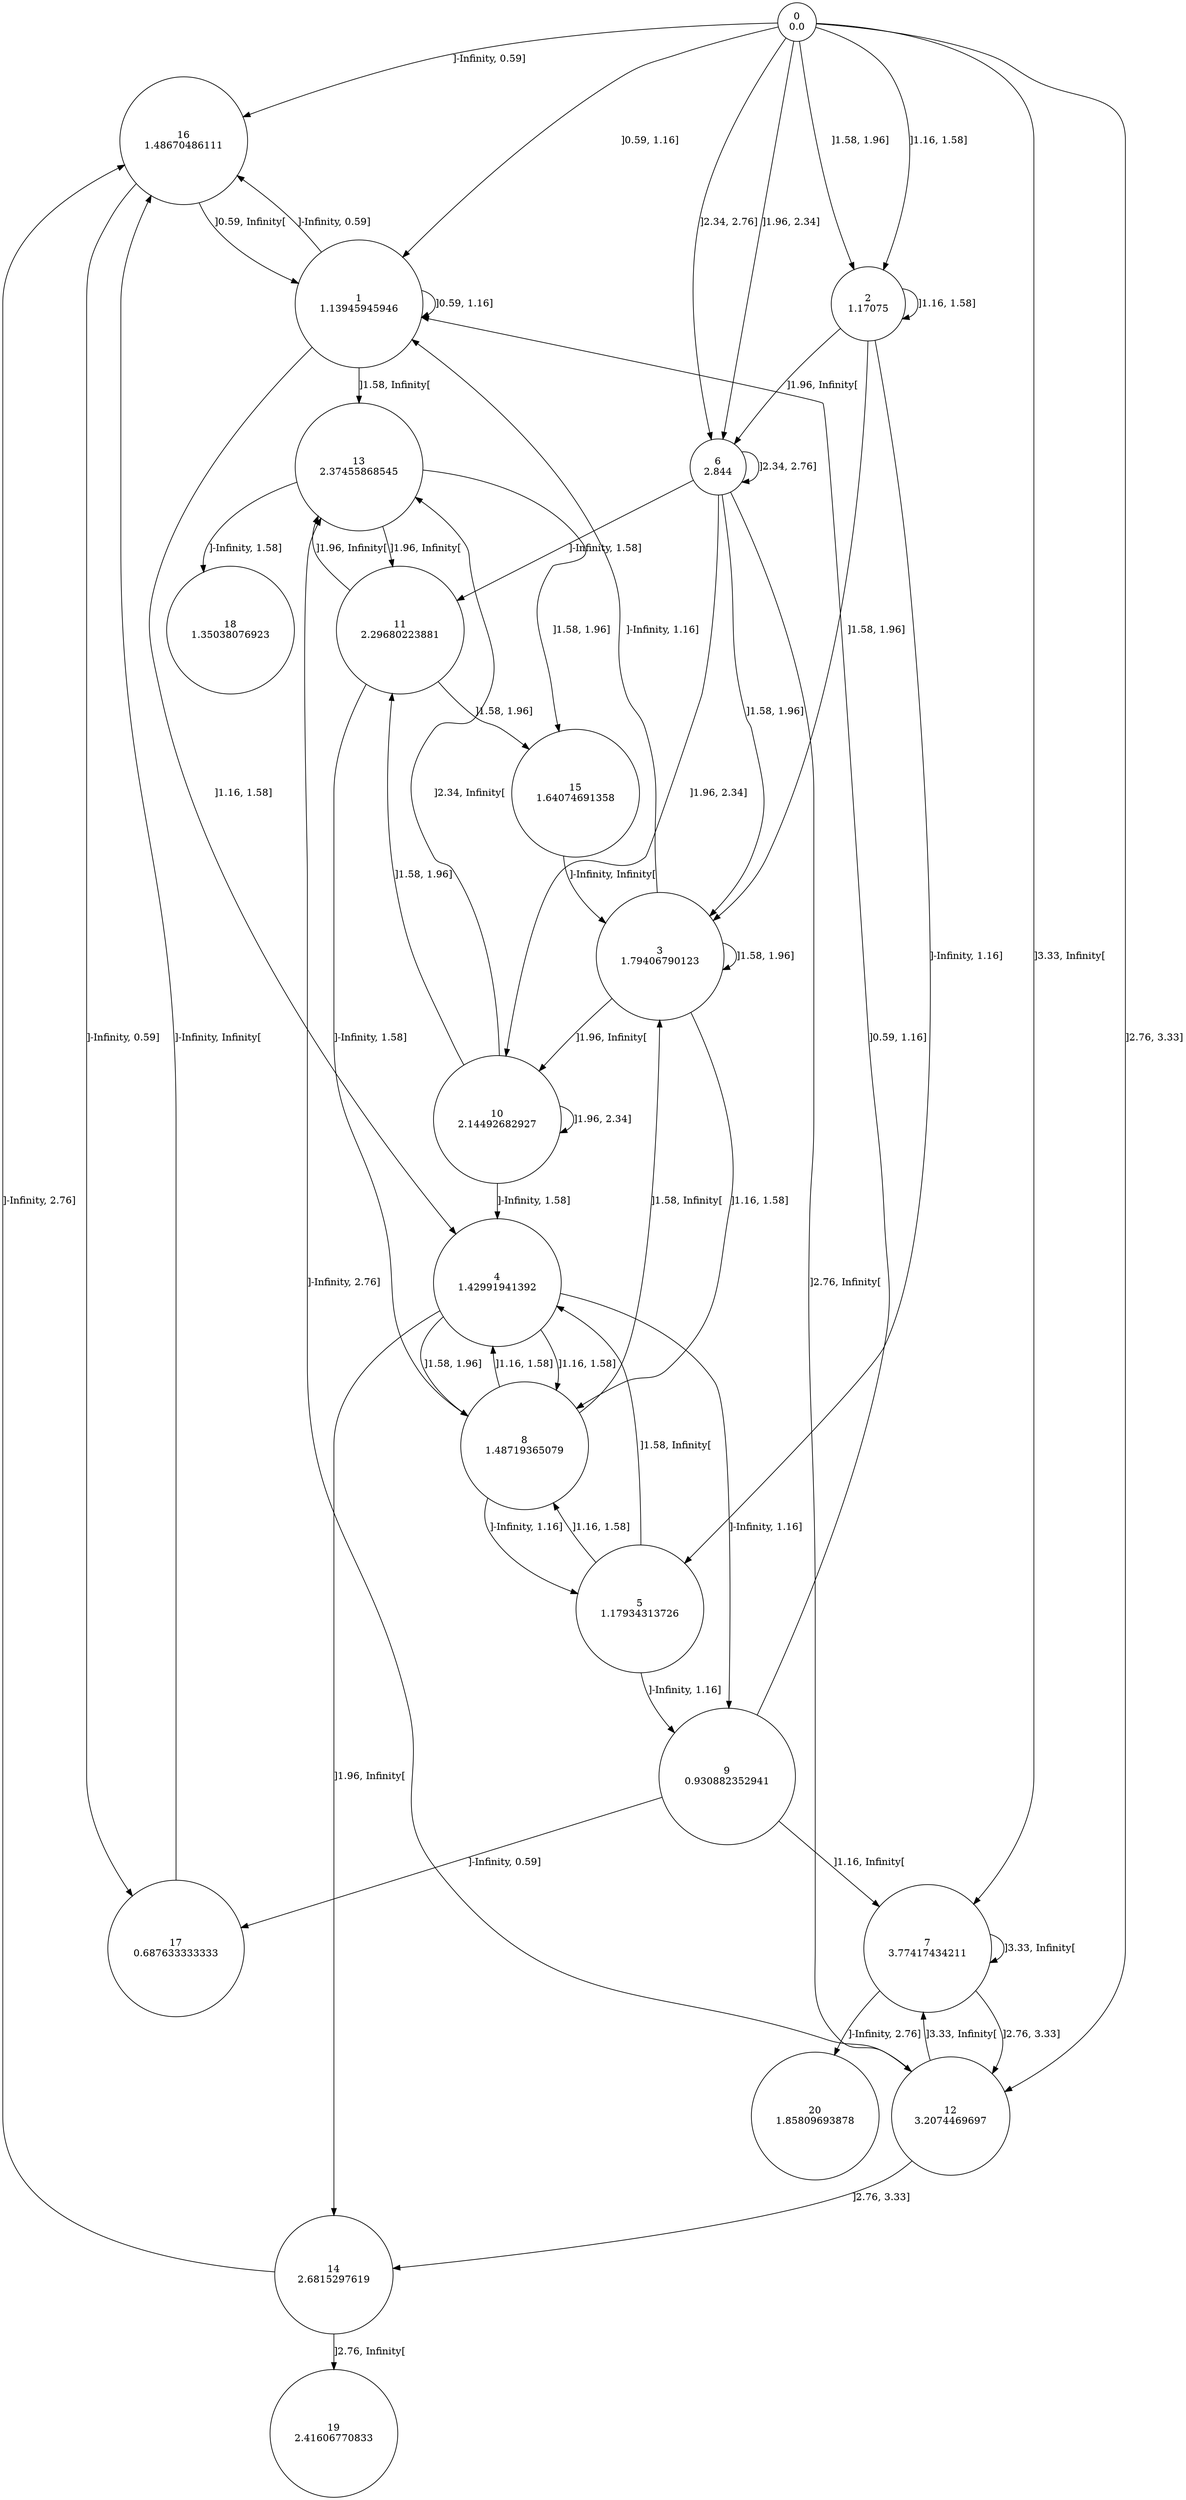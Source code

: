 digraph a {
0 [shape=circle, label="0\n0.0"];
	0 -> 16 [label="]-Infinity, 0.59]"];
	0 -> 1 [label="]0.59, 1.16]"];
	0 -> 2 [label="]1.16, 1.58]"];
	0 -> 2 [label="]1.58, 1.96]"];
	0 -> 6 [label="]1.96, 2.34]"];
	0 -> 6 [label="]2.34, 2.76]"];
	0 -> 12 [label="]2.76, 3.33]"];
	0 -> 7 [label="]3.33, Infinity["];
1 [shape=circle, label="1\n1.13945945946"];
	1 -> 16 [label="]-Infinity, 0.59]"];
	1 -> 1 [label="]0.59, 1.16]"];
	1 -> 4 [label="]1.16, 1.58]"];
	1 -> 13 [label="]1.58, Infinity["];
2 [shape=circle, label="2\n1.17075"];
	2 -> 5 [label="]-Infinity, 1.16]"];
	2 -> 2 [label="]1.16, 1.58]"];
	2 -> 3 [label="]1.58, 1.96]"];
	2 -> 6 [label="]1.96, Infinity["];
3 [shape=circle, label="3\n1.79406790123"];
	3 -> 1 [label="]-Infinity, 1.16]"];
	3 -> 8 [label="]1.16, 1.58]"];
	3 -> 3 [label="]1.58, 1.96]"];
	3 -> 10 [label="]1.96, Infinity["];
4 [shape=circle, label="4\n1.42991941392"];
	4 -> 9 [label="]-Infinity, 1.16]"];
	4 -> 8 [label="]1.16, 1.58]"];
	4 -> 8 [label="]1.58, 1.96]"];
	4 -> 14 [label="]1.96, Infinity["];
5 [shape=circle, label="5\n1.17934313726"];
	5 -> 9 [label="]-Infinity, 1.16]"];
	5 -> 8 [label="]1.16, 1.58]"];
	5 -> 4 [label="]1.58, Infinity["];
6 [shape=circle, label="6\n2.844"];
	6 -> 11 [label="]-Infinity, 1.58]"];
	6 -> 3 [label="]1.58, 1.96]"];
	6 -> 10 [label="]1.96, 2.34]"];
	6 -> 6 [label="]2.34, 2.76]"];
	6 -> 12 [label="]2.76, Infinity["];
7 [shape=circle, label="7\n3.77417434211"];
	7 -> 20 [label="]-Infinity, 2.76]"];
	7 -> 12 [label="]2.76, 3.33]"];
	7 -> 7 [label="]3.33, Infinity["];
8 [shape=circle, label="8\n1.48719365079"];
	8 -> 5 [label="]-Infinity, 1.16]"];
	8 -> 4 [label="]1.16, 1.58]"];
	8 -> 3 [label="]1.58, Infinity["];
9 [shape=circle, label="9\n0.930882352941"];
	9 -> 17 [label="]-Infinity, 0.59]"];
	9 -> 1 [label="]0.59, 1.16]"];
	9 -> 7 [label="]1.16, Infinity["];
10 [shape=circle, label="10\n2.14492682927"];
	10 -> 4 [label="]-Infinity, 1.58]"];
	10 -> 11 [label="]1.58, 1.96]"];
	10 -> 10 [label="]1.96, 2.34]"];
	10 -> 13 [label="]2.34, Infinity["];
11 [shape=circle, label="11\n2.29680223881"];
	11 -> 8 [label="]-Infinity, 1.58]"];
	11 -> 15 [label="]1.58, 1.96]"];
	11 -> 13 [label="]1.96, Infinity["];
12 [shape=circle, label="12\n3.2074469697"];
	12 -> 13 [label="]-Infinity, 2.76]"];
	12 -> 14 [label="]2.76, 3.33]"];
	12 -> 7 [label="]3.33, Infinity["];
13 [shape=circle, label="13\n2.37455868545"];
	13 -> 18 [label="]-Infinity, 1.58]"];
	13 -> 15 [label="]1.58, 1.96]"];
	13 -> 11 [label="]1.96, Infinity["];
14 [shape=circle, label="14\n2.6815297619"];
	14 -> 16 [label="]-Infinity, 2.76]"];
	14 -> 19 [label="]2.76, Infinity["];
15 [shape=circle, label="15\n1.64074691358"];
	15 -> 3 [label="]-Infinity, Infinity["];
16 [shape=circle, label="16\n1.48670486111"];
	16 -> 17 [label="]-Infinity, 0.59]"];
	16 -> 1 [label="]0.59, Infinity["];
17 [shape=circle, label="17\n0.687633333333"];
	17 -> 16 [label="]-Infinity, Infinity["];
18 [shape=circle, label="18\n1.35038076923"];
19 [shape=circle, label="19\n2.41606770833"];
20 [shape=circle, label="20\n1.85809693878"];
}